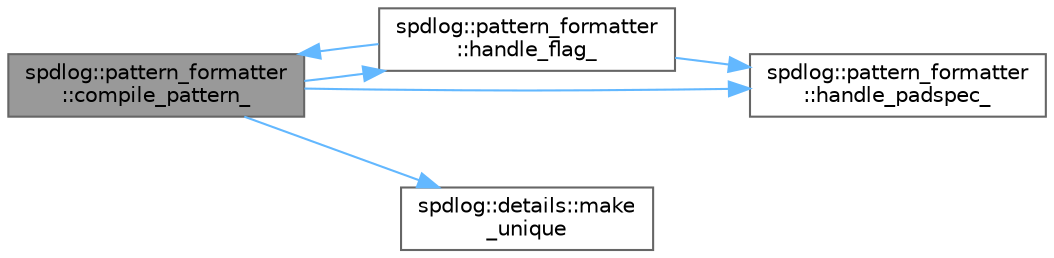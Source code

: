 digraph "spdlog::pattern_formatter::compile_pattern_"
{
 // LATEX_PDF_SIZE
  bgcolor="transparent";
  edge [fontname=Helvetica,fontsize=10,labelfontname=Helvetica,labelfontsize=10];
  node [fontname=Helvetica,fontsize=10,shape=box,height=0.2,width=0.4];
  rankdir="LR";
  Node1 [id="Node000001",label="spdlog::pattern_formatter\l::compile_pattern_",height=0.2,width=0.4,color="gray40", fillcolor="grey60", style="filled", fontcolor="black",tooltip=" "];
  Node1 -> Node2 [id="edge6_Node000001_Node000002",color="steelblue1",style="solid",tooltip=" "];
  Node2 [id="Node000002",label="spdlog::pattern_formatter\l::handle_flag_",height=0.2,width=0.4,color="grey40", fillcolor="white", style="filled",URL="$classspdlog_1_1pattern__formatter.html#af239322e0fcf90794ecd4a024b308ad2",tooltip=" "];
  Node2 -> Node1 [id="edge7_Node000002_Node000001",color="steelblue1",style="solid",tooltip=" "];
  Node2 -> Node3 [id="edge8_Node000002_Node000003",color="steelblue1",style="solid",tooltip=" "];
  Node3 [id="Node000003",label="spdlog::pattern_formatter\l::handle_padspec_",height=0.2,width=0.4,color="grey40", fillcolor="white", style="filled",URL="$classspdlog_1_1pattern__formatter.html#a2f6b97b4963bb8cc844106a58f0a94dd",tooltip=" "];
  Node1 -> Node3 [id="edge9_Node000001_Node000003",color="steelblue1",style="solid",tooltip=" "];
  Node1 -> Node4 [id="edge10_Node000001_Node000004",color="steelblue1",style="solid",tooltip=" "];
  Node4 [id="Node000004",label="spdlog::details::make\l_unique",height=0.2,width=0.4,color="grey40", fillcolor="white", style="filled",URL="$namespacespdlog_1_1details.html#ac80ca96e75367f1d2de72eea3cb48fe7",tooltip=" "];
}
